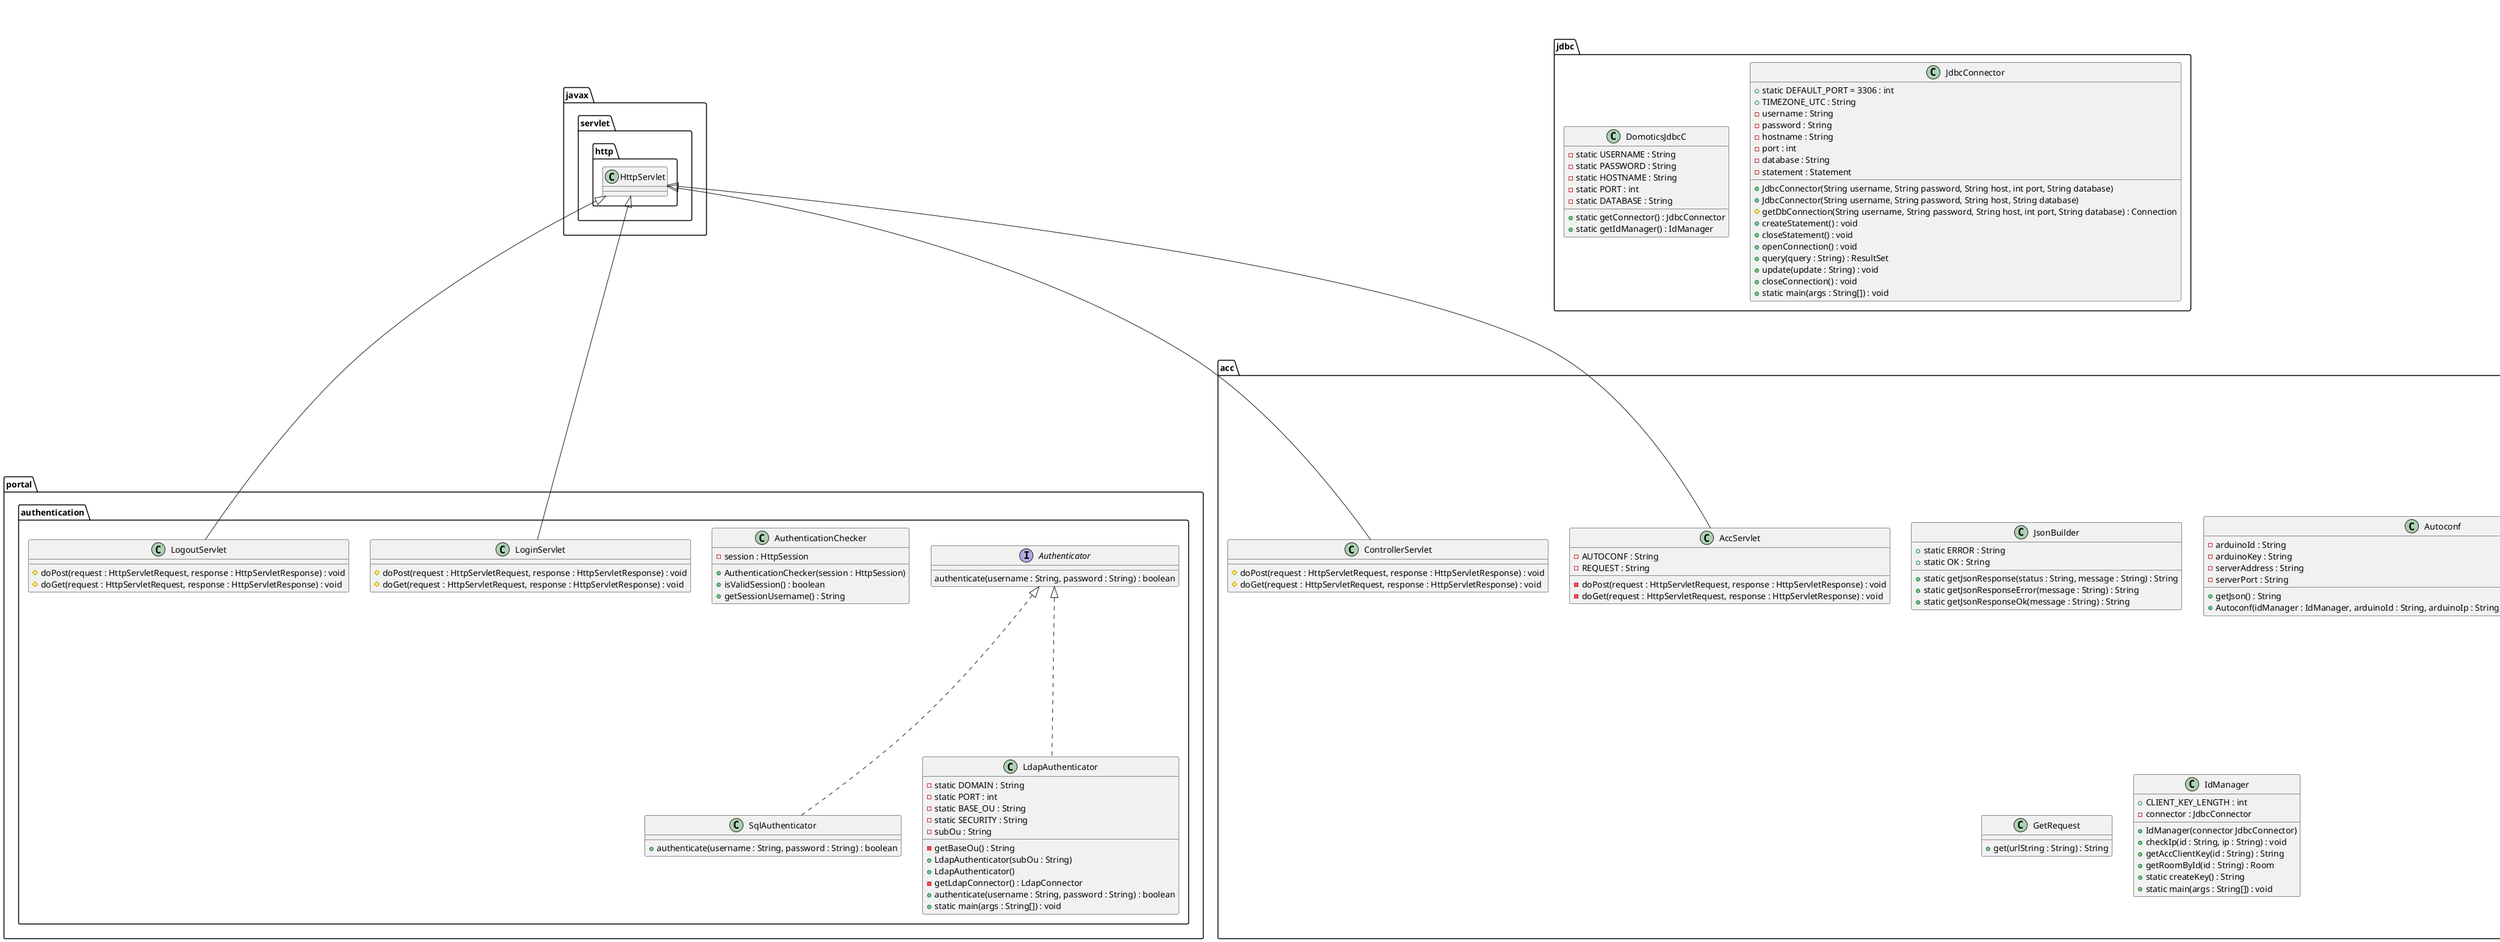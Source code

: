 @startuml

package javax.servlet.http {
    class HttpServlet {

    }
}

package jdbc {
    class JdbcConnector {
        + static DEFAULT_PORT = 3306 : int
        + TIMEZONE_UTC : String
        - username : String
        - password : String
        - hostname : String
        - port : int
        - database : String
        - statement : Statement
        + JdbcConnector(String username, String password, String host, int port, String database)
        + JdbcConnector(String username, String password, String host, String database)
        # getDbConnection(String username, String password, String host, int port, String database) : Connection
        + createStatement() : void
        + closeStatement() : void
        + openConnection() : void
        + query(query : String) : ResultSet
        + update(update : String) : void
        + closeConnection() : void
        + static main(args : String[]) : void
    }

    class DomoticsJdbcC {
        - static USERNAME : String
        - static PASSWORD : String
        - static HOSTNAME : String
        - static PORT : int
        - static DATABASE : String
        + static getConnector() : JdbcConnector
        + static getIdManager() : IdManager
    }
}

package ldap {
    class LdapConnector {
        + final DEFAULT_PORT : int
        + static DEFAULT_SECURITY_AUTHENTICATION : String
        + static DEFAULT_INITIAL_CONTEXT_FACTORY : String
        - domain : String
        - port : int
        - base : String
        - security : String
        - setDomain(domain : String) : void
        + getDomain() : String
        - setPort(port : int) : void
        + getPort() : int
        - setBase(base : String) : void
        + getBase() : String
        - setSecurity(security : String)
        + getSecurity() : String
        + LdapConnector(domain : String, port : int, base : String, security : String)
        + LdapConnector(domain : String, port : int, base : String)
        + LdapConnector(domain : String, base : String, security : String)
        + LdapConnector(domain : String, base : String)
        - getConnectionString() : String
        - getDn(username : String) : String
        - getEnvironment(username : String, password : String) : Hashtable<String, String>
        + getDirContext(username : String, password : String) : DirContext
        + static main(args : String[]) : void
    }
}

package portal.authentication {

    interface Authenticator {
        authenticate(username : String, password : String) : boolean
    }

    class SqlAuthenticator {
        + authenticate(username : String, password : String) : boolean
    }
    Authenticator <|.. SqlAuthenticator

    class LdapAuthenticator {
        - static DOMAIN : String
        - static PORT : int
        - static BASE_OU : String
        - static SECURITY : String
        - subOu : String
        - getBaseOu() : String
        + LdapAuthenticator(subOu : String)
        + LdapAuthenticator()
        - getLdapConnector() : LdapConnector
        + authenticate(username : String, password : String) : boolean
        + static main(args : String[]) : void
    }
    Authenticator <|.. LdapAuthenticator

    class AuthenticationChecker {
        - session : HttpSession
        + AuthenticationChecker(session : HttpSession)
        + isValidSession() : boolean
        + getSessionUsername() : String
    }

    class LoginServlet {
        # doPost(request : HttpServletRequest, response : HttpServletResponse) : void
        # doGet(request : HttpServletRequest, response : HttpServletResponse) : void
    }
    HttpServlet <|-- LoginServlet

    class LogoutServlet {
        # doPost(request : HttpServletRequest, response : HttpServletResponse) : void
        # doGet(request : HttpServletRequest, response : HttpServletResponse) : void
    }
    HttpServlet <|-- LogoutServlet
}

package acc.models {
    class Room {
        - name : String
        + getName() : String
        + Room(name : String)
        + getJson() : JSONObject
        + getJsonString() : String
        + static getRooms(sqlResultSet : ResultSet) : List<Room>
        + static get(name : String) : Room
        + static get(name : String, jdbcConnector : JdbcConnector) : Room
        + static main(args : String[]) : void
    }

    class Arduino {
        - id : String
        - ip : String
        - key : String
        - rootPassword : String
        - room : Room
        + getId() : String
        + getIp() : String
        + getKey() : String
        + getRoom() : Room
        + Arduino(id : String, ip : String, key : String, rootPassword : String, room : Room)
        + Arduino(idManager : IdManager, id : String, ip : String)
        + Arduino(connector : JdbcConnector, id : String)
        + Arduino(connector : JdbcConnector, ip : String, key : String)
        + set(resultSet : ResultSet) : void
        + getJson() : JSONObject
        + getJsonString() : String
        + isAlive() : boolean
        + static getArduinos(sqlResultSet : ResultSet) : List<Arduino>
        + static getArduinosByRoom(jdbcConnector : JdbcConnector, roomName : String)
        + static main(args : String[]) : void
    }

    class Light {
        + LIGHT_ON : int
        + LIGHT_OFF : int
        - pin : int
        - arduino : Arduino
        - name : String
        + getPin() : int
        + getArduino() : Arduino
        + getName() : String
        + getId() : String
        + isOn() : boolean
        + Light(pin : int, arduino : Arduino, name : String)
        + Light(pin : int, arduino : Arduino, connector JdbcConnector)
        + getJson() : JSONObject
        + getJsonString() : String
        - getRequestString(status : int) : String
        - getRequestString() : String
        + turnOn() : void
        + turnOff() : void
        + getStatus() : int
        + toggleLight() : void
        + static getLights(rs : ResultSet) : List<Light>
        + static getJsonLights(lights : List<Light>) : JSONArray
        + static getLights(connector : JdbcConnector, room : Room) : List<Light>
        + static main(args : String[]) : void
    }

    class LightButton {
        - buttonPin : int
        - light : Light
        - arduino : Arduino
        + getButtonPin() : int
        + getLight() : Light
        + getArduino() : Arduino
        + LightButton(buttonPin : int, ip : String, key : String, connector : JdbcConnector)
        + LightButton(buttonPin : int, id : String, connector : JdbcConnector)
        - checkPin(int pin, connector : JdbcConnector) : void
        - loadLight(connector : JdbcConnector) : void
        + static main(args : String[]) : void
    }

    class Thermometer {
        - arduino : Arduino
        - pin : String
        - type : String
        + Thermometer(pin : String, arduinoId : String, connector : JdbcConnector)
        + getValue() : double
        + getValue(decimals : int) : double
        - getRequestString() : String
        + static getTemperatureByRoom(room : Room, connector : JdbcConnector) : double
        + static main(args : String[]) : void
    }

}

package acc {
    class JsonBuilder {
        + static ERROR : String
        + static OK : String
        + static getJsonResponse(status : String, message : String) : String
        + static getJsonResponseError(message : String) : String
        + static getJsonResponseOk(message : String) : String
    }

    class AccServlet {
        - AUTOCONF : String
        - REQUEST : String
        - doPost(request : HttpServletRequest, response : HttpServletResponse) : void
        - doGet(request : HttpServletRequest, response : HttpServletResponse) : void
    }
    HttpServlet <|-- AccServlet

    class Autoconf {
        - arduinoId : String
        - arduinoKey : String
        - serverAddress : String
        - serverPort : String
        + getJson() : String
        + Autoconf(idManager : IdManager, arduinoId : String, arduinoIp : String, serverAddress : String, serverPort : int)
    }

    class ControllerServlet {
        # doPost(request : HttpServletRequest, response : HttpServletResponse) : void
        # doGet(request : HttpServletRequest, response : HttpServletResponse) : void
    }
    HttpServlet <|-- ControllerServlet

    class GetRequest {
        + get(urlString : String) : String
    }

    class IdManager {
        + CLIENT_KEY_LENGTH : int
        - connector : JdbcConnector
        + IdManager(connector JdbcConnector)
        + checkIp(id : String, ip : String) : void
        + getAccClientKey(id : String) : String
        + getRoomById(id : String) : Room
        + static createKey() : String
        + static main(args : String[]) : void
    }
}

package data {
    class RoomsServlet {
        # doPost(request : HttpServletRequest, response : HttpServletResponse) : void
        # doGet(request : HttpServletRequest, response : HttpServletResponse) : void
        - getJsonRoom(room : Room, connector : JdbcConnector) : JSONObject
    }
}

@enduml

